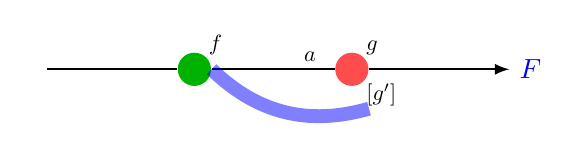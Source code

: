 \begin{tikzpicture}
\def\layersep{2cm}
\tikzstyle{neuron}=[circle,fill=red!50,minimum size=12pt,inner sep=0pt]

\node(E) at (-\layersep,0) {};

% Neurone F
\node[neuron,green!70!black] (F) at (0,0) {};
\node[above right=0.8ex,scale=0.8] at (F) {$f$};
 \path[thick] (E) edge (F);

% Neurone G
\node[neuron,red!70] (G) at (\layersep,0) {};
\node[above right=0.8ex,scale=0.8] at (G) {$g$};
\node[below right=0.8ex,scale=0.8] at (G) {$[g']$};
 \path[thick] (F) edge node[pos=0.8,above,scale=0.8]{$a$} (G);

% Sortie
\draw[->,>=latex,thick] (G) -- ++(2,0) node[right,blue]{$F$};

\draw[blue,line width=5pt,opacity=0.5] (F.east)  to[bend right=30] ++(2,-0.5) ;

\end{tikzpicture}  